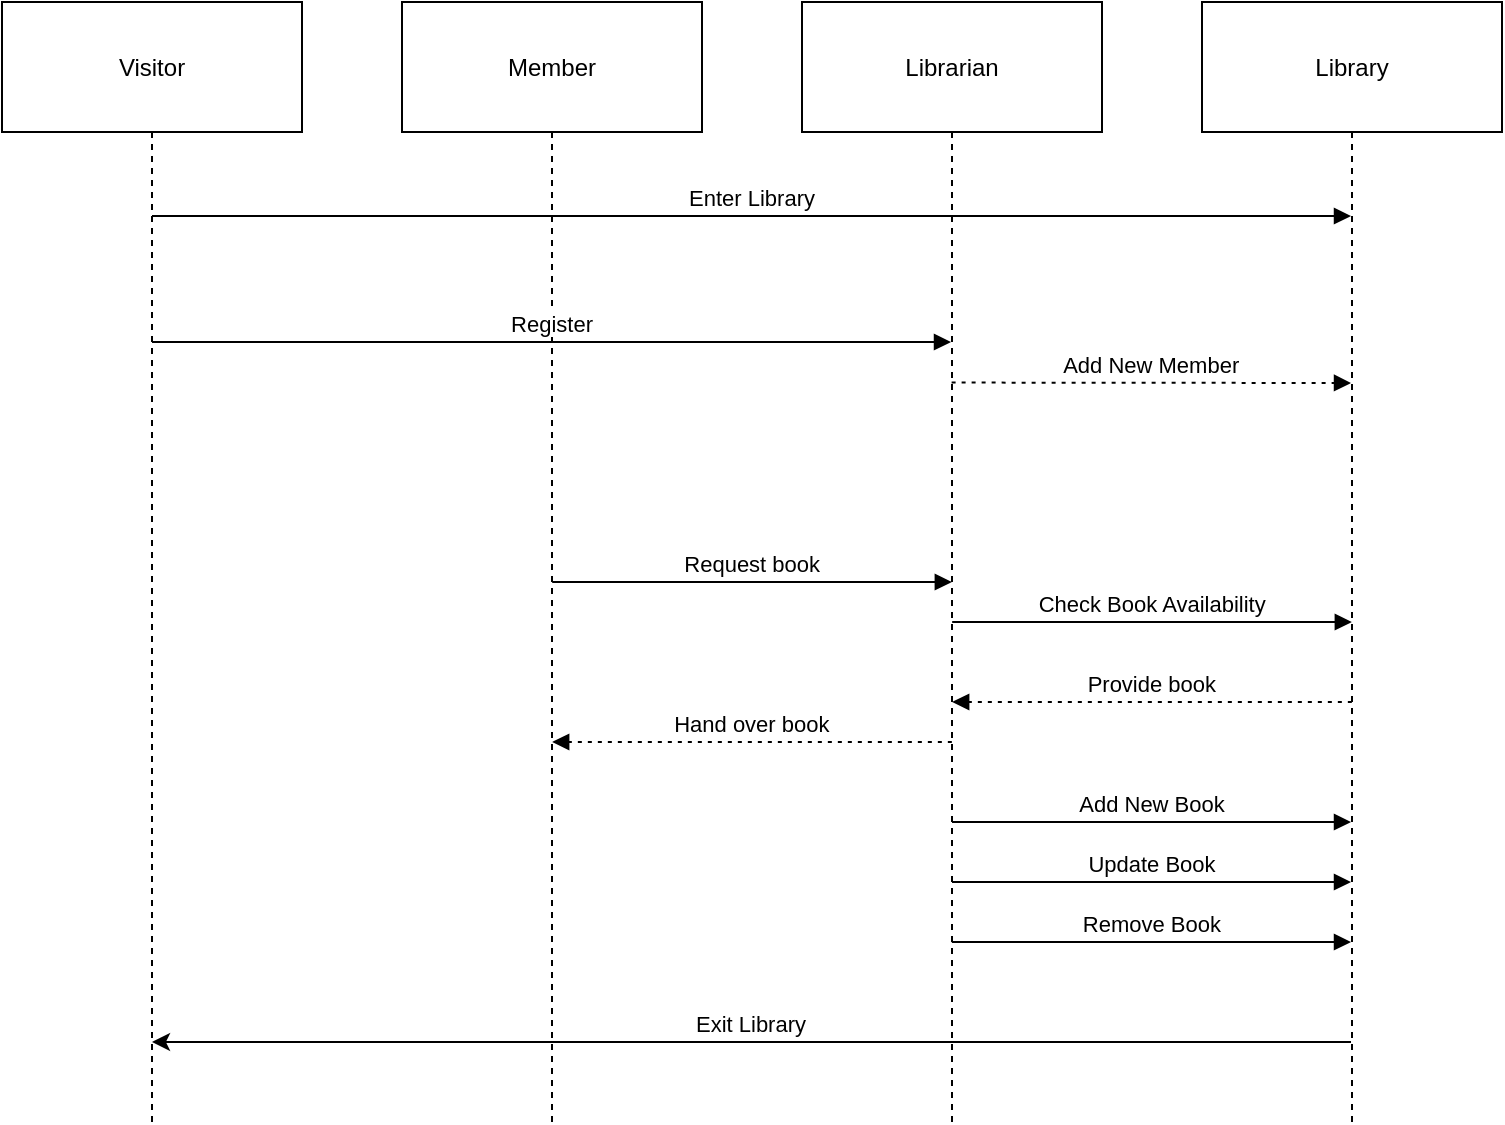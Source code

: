 <mxfile version="21.6.6" type="device">
  <diagram name="Page-1" id="suWg1n0FOe7M6CHodCMD">
    <mxGraphModel dx="934" dy="1326" grid="1" gridSize="10" guides="1" tooltips="1" connect="1" arrows="1" fold="1" page="1" pageScale="1" pageWidth="827" pageHeight="1169" math="0" shadow="0">
      <root>
        <mxCell id="0" />
        <mxCell id="1" parent="0" />
        <mxCell id="2" value="Visitor" style="shape=umlLifeline;perimeter=lifelinePerimeter;whiteSpace=wrap;container=1;dropTarget=0;collapsible=0;recursiveResize=0;outlineConnect=0;portConstraint=eastwest;newEdgeStyle={&quot;edgeStyle&quot;:&quot;elbowEdgeStyle&quot;,&quot;elbow&quot;:&quot;vertical&quot;,&quot;curved&quot;:0,&quot;rounded&quot;:0};size=65;" parent="1" vertex="1">
          <mxGeometry width="150" height="560" as="geometry" />
        </mxCell>
        <mxCell id="3" value="Member" style="shape=umlLifeline;perimeter=lifelinePerimeter;whiteSpace=wrap;container=1;dropTarget=0;collapsible=0;recursiveResize=0;outlineConnect=0;portConstraint=eastwest;newEdgeStyle={&quot;edgeStyle&quot;:&quot;elbowEdgeStyle&quot;,&quot;elbow&quot;:&quot;vertical&quot;,&quot;curved&quot;:0,&quot;rounded&quot;:0};size=65;" parent="1" vertex="1">
          <mxGeometry x="200" width="150" height="560" as="geometry" />
        </mxCell>
        <mxCell id="4" value="Librarian" style="shape=umlLifeline;perimeter=lifelinePerimeter;whiteSpace=wrap;container=1;dropTarget=0;collapsible=0;recursiveResize=0;outlineConnect=0;portConstraint=eastwest;newEdgeStyle={&quot;edgeStyle&quot;:&quot;elbowEdgeStyle&quot;,&quot;elbow&quot;:&quot;vertical&quot;,&quot;curved&quot;:0,&quot;rounded&quot;:0};size=65;" parent="1" vertex="1">
          <mxGeometry x="400" width="150" height="560" as="geometry" />
        </mxCell>
        <mxCell id="5" value="Library" style="shape=umlLifeline;perimeter=lifelinePerimeter;whiteSpace=wrap;container=1;dropTarget=0;collapsible=0;recursiveResize=0;outlineConnect=0;portConstraint=eastwest;newEdgeStyle={&quot;edgeStyle&quot;:&quot;elbowEdgeStyle&quot;,&quot;elbow&quot;:&quot;vertical&quot;,&quot;curved&quot;:0,&quot;rounded&quot;:0};size=65;" parent="1" vertex="1">
          <mxGeometry x="600" width="150" height="560" as="geometry" />
        </mxCell>
        <mxCell id="6" value="Enter Library" style="verticalAlign=bottom;endArrow=block;edgeStyle=elbowEdgeStyle;elbow=vertical;curved=0;rounded=0;" parent="1" source="2" target="5" edge="1">
          <mxGeometry relative="1" as="geometry">
            <Array as="points">
              <mxPoint x="385" y="107" />
            </Array>
          </mxGeometry>
        </mxCell>
        <mxCell id="11" value="Request book" style="verticalAlign=bottom;endArrow=block;edgeStyle=elbowEdgeStyle;elbow=vertical;curved=0;rounded=0;" parent="1" edge="1">
          <mxGeometry relative="1" as="geometry">
            <Array as="points">
              <mxPoint x="385.42" y="290" />
            </Array>
            <mxPoint x="275.087" y="290" as="sourcePoint" />
            <mxPoint x="474.92" y="290" as="targetPoint" />
          </mxGeometry>
        </mxCell>
        <mxCell id="12" value="Check Book Availability" style="verticalAlign=bottom;endArrow=block;edgeStyle=elbowEdgeStyle;elbow=vertical;curved=0;rounded=0;" parent="1" edge="1">
          <mxGeometry relative="1" as="geometry">
            <Array as="points">
              <mxPoint x="560.42" y="310" />
              <mxPoint x="585.42" y="479" />
            </Array>
            <mxPoint x="475.087" y="310" as="sourcePoint" />
            <mxPoint x="674.92" y="310" as="targetPoint" />
          </mxGeometry>
        </mxCell>
        <mxCell id="13" value="Provide book" style="verticalAlign=bottom;endArrow=block;edgeStyle=elbowEdgeStyle;elbow=vertical;curved=0;rounded=0;dashed=1;dashPattern=2 3;" parent="1" edge="1">
          <mxGeometry relative="1" as="geometry">
            <Array as="points">
              <mxPoint x="560.42" y="350" />
              <mxPoint x="585.42" y="531" />
            </Array>
            <mxPoint x="674.92" y="350" as="sourcePoint" />
            <mxPoint x="475.087" y="350" as="targetPoint" />
          </mxGeometry>
        </mxCell>
        <mxCell id="14" value="Hand over book" style="verticalAlign=bottom;endArrow=block;edgeStyle=elbowEdgeStyle;elbow=vertical;curved=0;rounded=0;dashed=1;dashPattern=2 3;" parent="1" edge="1">
          <mxGeometry relative="1" as="geometry">
            <Array as="points">
              <mxPoint x="385.42" y="370" />
            </Array>
            <mxPoint x="474.92" y="370" as="sourcePoint" />
            <mxPoint x="275.087" y="370" as="targetPoint" />
          </mxGeometry>
        </mxCell>
        <mxCell id="16" value="Exit Library" style="verticalAlign=bottom;endArrow=classic;edgeStyle=elbowEdgeStyle;elbow=vertical;curved=0;rounded=0;endFill=1;" parent="1" source="5" target="2" edge="1">
          <mxGeometry relative="1" as="geometry">
            <Array as="points">
              <mxPoint x="570" y="520" />
              <mxPoint x="385" y="730" />
            </Array>
            <mxPoint x="74.5" y="730" as="sourcePoint" />
            <mxPoint x="674.5" y="730" as="targetPoint" />
          </mxGeometry>
        </mxCell>
        <mxCell id="nPLRzEXKr2ImcOM-w6Zm-17" value="Register" style="verticalAlign=bottom;endArrow=block;edgeStyle=elbowEdgeStyle;elbow=vertical;curved=0;rounded=0;" edge="1" parent="1" source="2" target="4">
          <mxGeometry relative="1" as="geometry">
            <Array as="points">
              <mxPoint x="180" y="170" />
            </Array>
            <mxPoint x="70" y="170" as="sourcePoint" />
            <mxPoint x="270" y="170" as="targetPoint" />
          </mxGeometry>
        </mxCell>
        <mxCell id="nPLRzEXKr2ImcOM-w6Zm-18" value="Add New Member" style="verticalAlign=bottom;endArrow=block;edgeStyle=elbowEdgeStyle;elbow=vertical;curved=0;rounded=0;dashed=1;dashPattern=2 3;" edge="1" parent="1">
          <mxGeometry x="0.001" relative="1" as="geometry">
            <Array as="points" />
            <mxPoint x="474.81" y="190.286" as="sourcePoint" />
            <mxPoint x="674.5" y="190.286" as="targetPoint" />
            <mxPoint as="offset" />
          </mxGeometry>
        </mxCell>
        <mxCell id="nPLRzEXKr2ImcOM-w6Zm-19" value="Add New Book" style="verticalAlign=bottom;endArrow=block;edgeStyle=elbowEdgeStyle;elbow=vertical;curved=0;rounded=0;" edge="1" parent="1" source="4" target="5">
          <mxGeometry relative="1" as="geometry">
            <Array as="points">
              <mxPoint x="590.33" y="410" />
            </Array>
            <mxPoint x="479.997" y="410" as="sourcePoint" />
            <mxPoint x="679.83" y="410" as="targetPoint" />
          </mxGeometry>
        </mxCell>
        <mxCell id="nPLRzEXKr2ImcOM-w6Zm-20" value="Update Book" style="verticalAlign=bottom;endArrow=block;edgeStyle=elbowEdgeStyle;elbow=vertical;curved=0;rounded=0;" edge="1" parent="1" source="4" target="5">
          <mxGeometry relative="1" as="geometry">
            <Array as="points">
              <mxPoint x="595.33" y="440" />
            </Array>
            <mxPoint x="480" y="440" as="sourcePoint" />
            <mxPoint x="680" y="440" as="targetPoint" />
          </mxGeometry>
        </mxCell>
        <mxCell id="nPLRzEXKr2ImcOM-w6Zm-21" value="Remove Book" style="verticalAlign=bottom;endArrow=block;edgeStyle=elbowEdgeStyle;elbow=vertical;curved=0;rounded=0;" edge="1" parent="1">
          <mxGeometry relative="1" as="geometry">
            <Array as="points">
              <mxPoint x="580" y="470" />
            </Array>
            <mxPoint x="474.929" y="470" as="sourcePoint" />
            <mxPoint x="674.5" y="470" as="targetPoint" />
          </mxGeometry>
        </mxCell>
      </root>
    </mxGraphModel>
  </diagram>
</mxfile>
